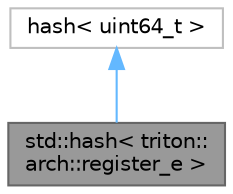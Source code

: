 digraph "std::hash&lt; triton::arch::register_e &gt;"
{
 // LATEX_PDF_SIZE
  bgcolor="transparent";
  edge [fontname=Helvetica,fontsize=10,labelfontname=Helvetica,labelfontsize=10];
  node [fontname=Helvetica,fontsize=10,shape=box,height=0.2,width=0.4];
  Node1 [label="std::hash\< triton::\larch::register_e \>",height=0.2,width=0.4,color="gray40", fillcolor="grey60", style="filled", fontcolor="black",tooltip="Define the hash function for register_e to be use in stl containers like unordered_map."];
  Node2 -> Node1 [dir="back",color="steelblue1",style="solid"];
  Node2 [label="hash\< uint64_t \>",height=0.2,width=0.4,color="grey75", fillcolor="white", style="filled",tooltip=" "];
}
